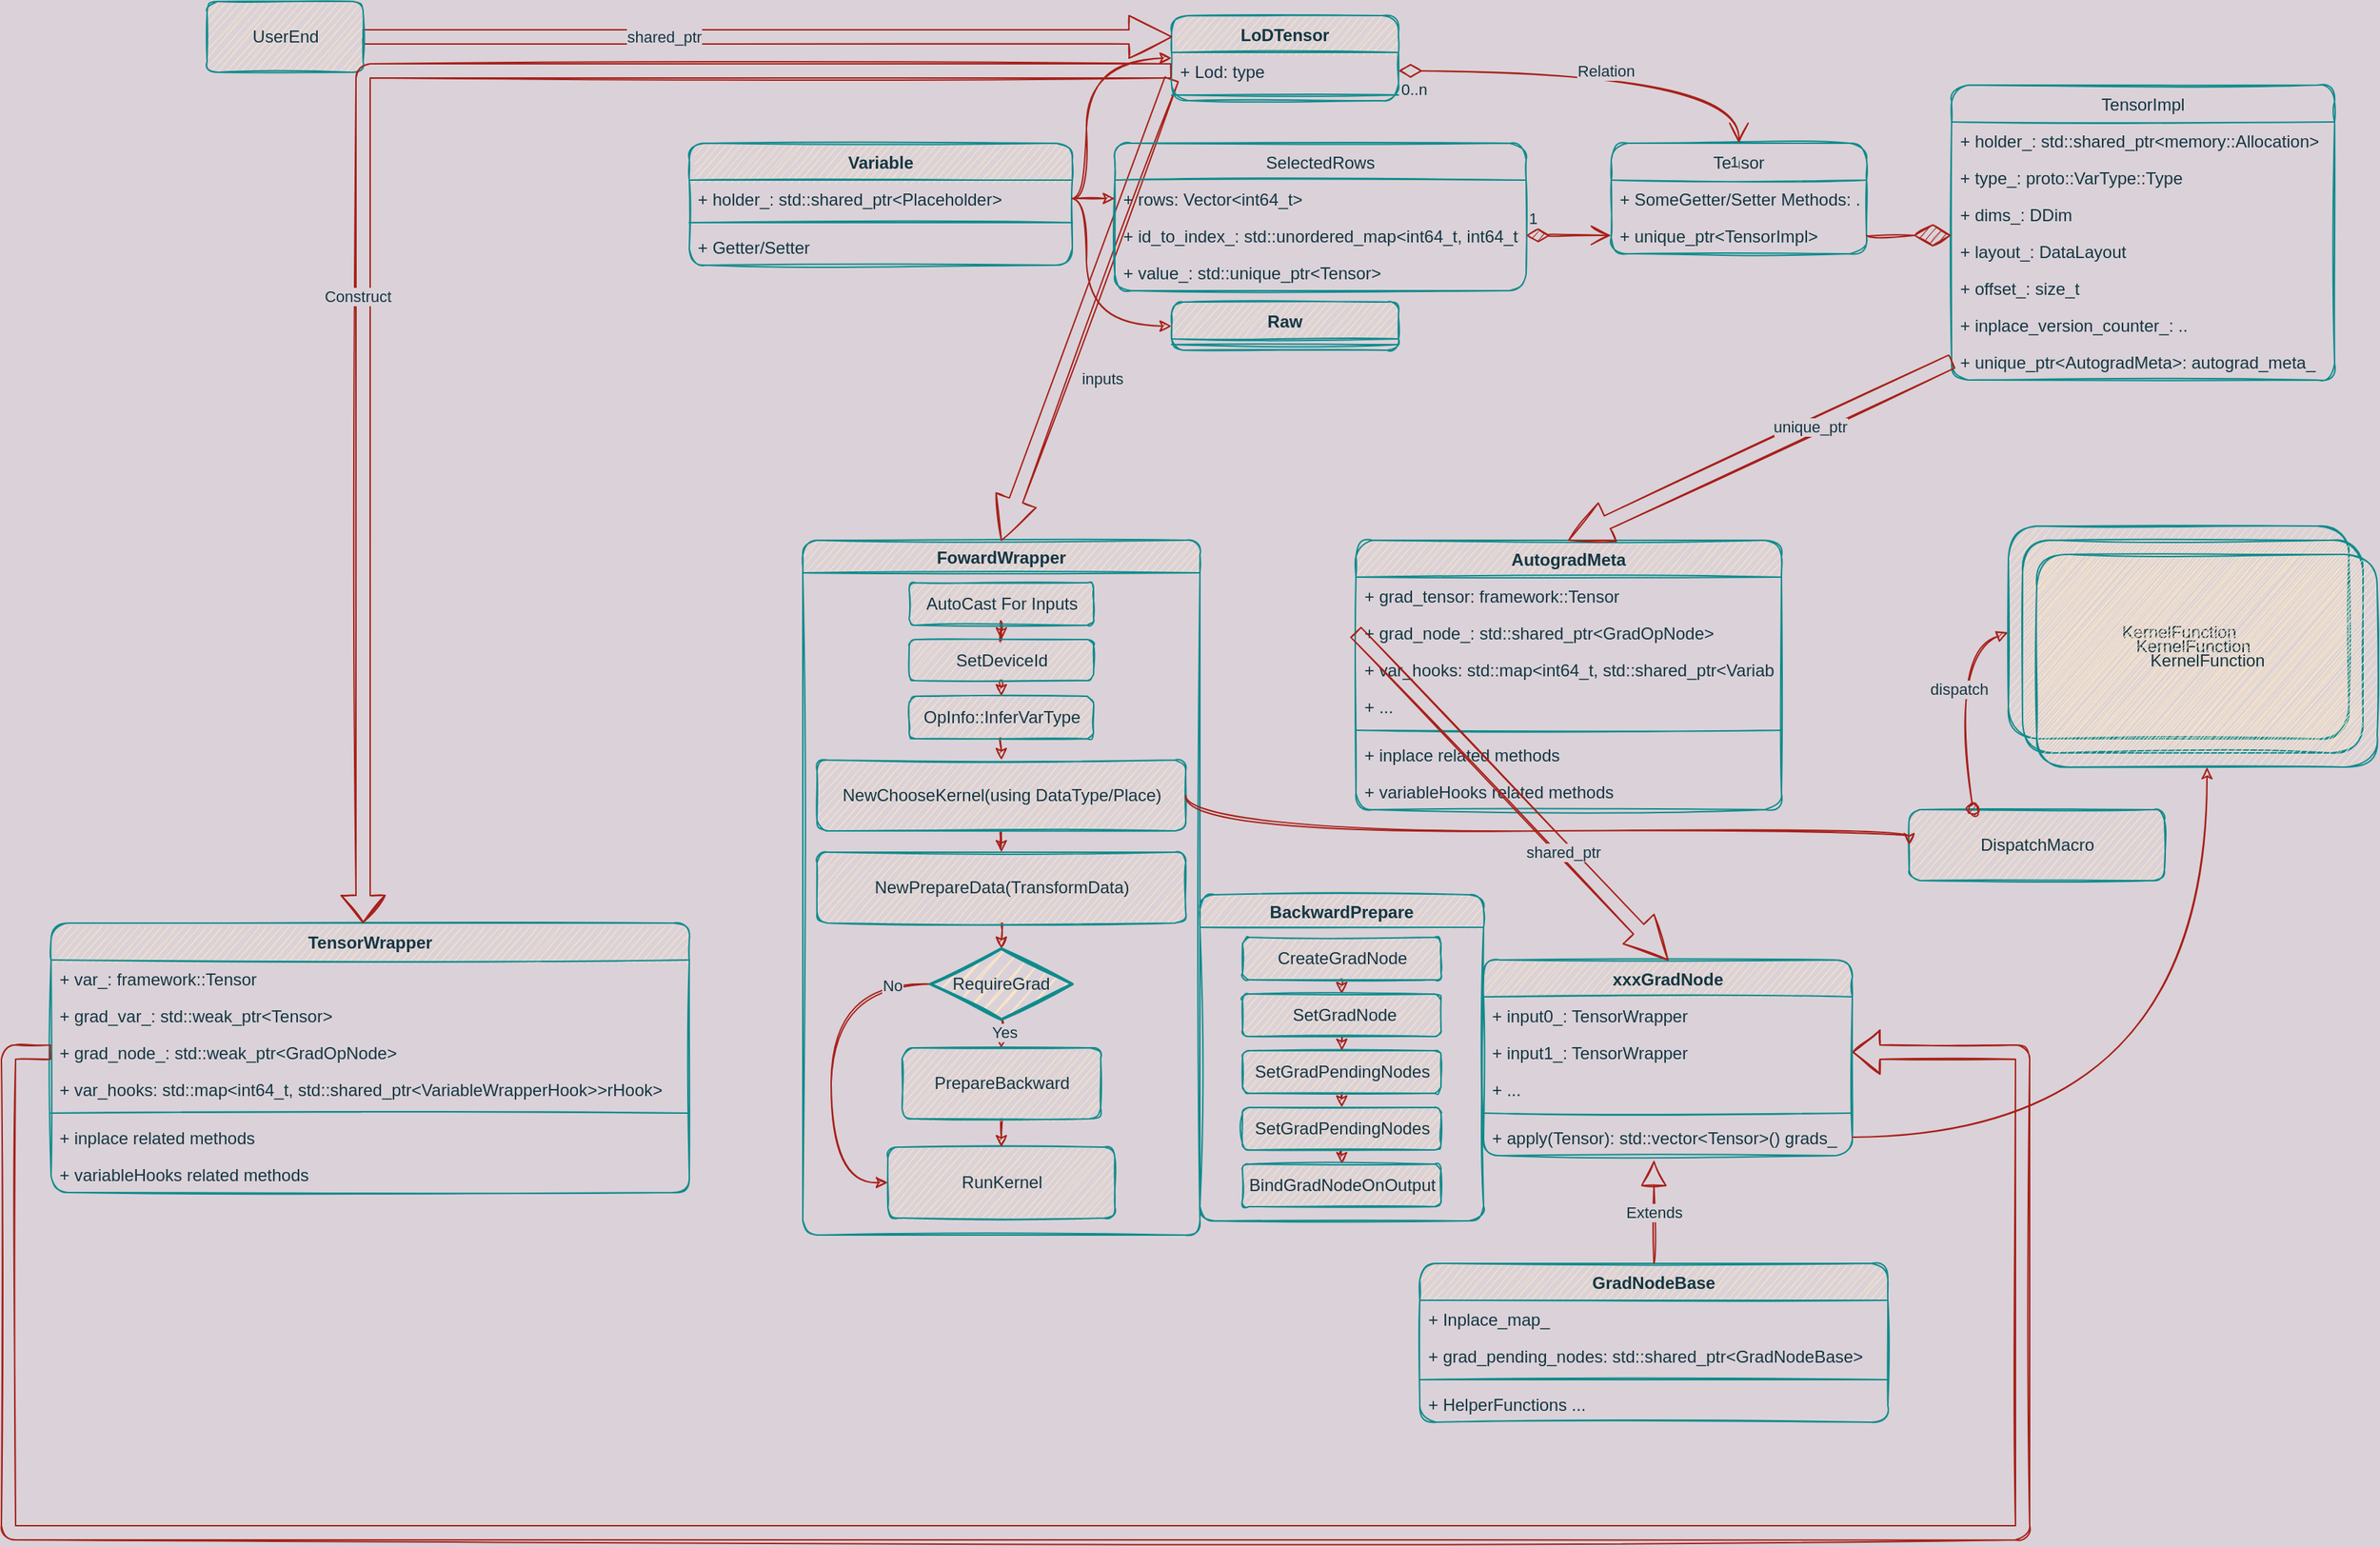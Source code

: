 <mxfile version="14.7.0" type="github"><diagram id="ArWPOSI7bu41XnjhQvvm" name="Page-1"><mxGraphModel dx="1042" dy="1114" grid="1" gridSize="10" guides="1" tooltips="1" connect="1" arrows="1" fold="1" page="1" pageScale="1" pageWidth="850" pageHeight="1100" background="#DAD2D8" math="0" shadow="0"><root><mxCell id="0"/><mxCell id="1" parent="0"/><mxCell id="lcERAHbh8Opt-ypFuVCq-1" value="FowardWrapper" style="swimlane;fillColor=#FAE5C7;strokeColor=#0F8B8D;fontColor=#143642;sketch=1;rounded=1;" vertex="1" parent="1"><mxGeometry x="2210" y="390" width="280" height="490" as="geometry"/></mxCell><mxCell id="lcERAHbh8Opt-ypFuVCq-2" style="edgeStyle=orthogonalEdgeStyle;orthogonalLoop=1;jettySize=auto;html=1;exitX=0.5;exitY=1;exitDx=0;exitDy=0;labelBackgroundColor=#DAD2D8;strokeColor=#A8201A;fontColor=#143642;sketch=1;curved=1;" edge="1" parent="lcERAHbh8Opt-ypFuVCq-1" source="lcERAHbh8Opt-ypFuVCq-3" target="lcERAHbh8Opt-ypFuVCq-5"><mxGeometry relative="1" as="geometry"/></mxCell><mxCell id="lcERAHbh8Opt-ypFuVCq-3" value="AutoCast For Inputs" style="html=1;fillColor=#FAE5C7;strokeColor=#0F8B8D;fontColor=#143642;sketch=1;rounded=1;" vertex="1" parent="lcERAHbh8Opt-ypFuVCq-1"><mxGeometry x="75" y="30" width="130" height="30" as="geometry"/></mxCell><mxCell id="lcERAHbh8Opt-ypFuVCq-4" style="edgeStyle=orthogonalEdgeStyle;orthogonalLoop=1;jettySize=auto;html=1;exitX=0.5;exitY=1;exitDx=0;exitDy=0;entryX=0.5;entryY=0;entryDx=0;entryDy=0;labelBackgroundColor=#DAD2D8;strokeColor=#A8201A;fontColor=#143642;sketch=1;curved=1;" edge="1" parent="lcERAHbh8Opt-ypFuVCq-1" source="lcERAHbh8Opt-ypFuVCq-5" target="lcERAHbh8Opt-ypFuVCq-7"><mxGeometry relative="1" as="geometry"/></mxCell><mxCell id="lcERAHbh8Opt-ypFuVCq-5" value="SetDeviceId" style="html=1;fillColor=#FAE5C7;strokeColor=#0F8B8D;fontColor=#143642;sketch=1;rounded=1;" vertex="1" parent="lcERAHbh8Opt-ypFuVCq-1"><mxGeometry x="75" y="70" width="130" height="29" as="geometry"/></mxCell><mxCell id="lcERAHbh8Opt-ypFuVCq-6" style="edgeStyle=orthogonalEdgeStyle;orthogonalLoop=1;jettySize=auto;html=1;exitX=0.5;exitY=1;exitDx=0;exitDy=0;entryX=0.5;entryY=0;entryDx=0;entryDy=0;labelBackgroundColor=#DAD2D8;strokeColor=#A8201A;fontColor=#143642;sketch=1;curved=1;" edge="1" parent="lcERAHbh8Opt-ypFuVCq-1" source="lcERAHbh8Opt-ypFuVCq-7" target="lcERAHbh8Opt-ypFuVCq-9"><mxGeometry relative="1" as="geometry"/></mxCell><mxCell id="lcERAHbh8Opt-ypFuVCq-7" value="OpInfo::InferVarType" style="html=1;fillColor=#FAE5C7;strokeColor=#0F8B8D;fontColor=#143642;sketch=1;rounded=1;" vertex="1" parent="lcERAHbh8Opt-ypFuVCq-1"><mxGeometry x="75" y="110" width="130" height="30" as="geometry"/></mxCell><mxCell id="lcERAHbh8Opt-ypFuVCq-8" style="edgeStyle=orthogonalEdgeStyle;orthogonalLoop=1;jettySize=auto;html=1;exitX=0.5;exitY=1;exitDx=0;exitDy=0;labelBackgroundColor=#DAD2D8;strokeColor=#A8201A;fontColor=#143642;sketch=1;curved=1;" edge="1" parent="lcERAHbh8Opt-ypFuVCq-1" source="lcERAHbh8Opt-ypFuVCq-9" target="lcERAHbh8Opt-ypFuVCq-11"><mxGeometry relative="1" as="geometry"/></mxCell><mxCell id="lcERAHbh8Opt-ypFuVCq-9" value="NewChooseKernel(using DataType/Place)" style="html=1;fillColor=#FAE5C7;strokeColor=#0F8B8D;fontColor=#143642;sketch=1;rounded=1;" vertex="1" parent="lcERAHbh8Opt-ypFuVCq-1"><mxGeometry x="10" y="155" width="260" height="50" as="geometry"/></mxCell><mxCell id="lcERAHbh8Opt-ypFuVCq-10" style="edgeStyle=orthogonalEdgeStyle;orthogonalLoop=1;jettySize=auto;html=1;exitX=0.5;exitY=1;exitDx=0;exitDy=0;entryX=0.5;entryY=0;entryDx=0;entryDy=0;entryPerimeter=0;labelBackgroundColor=#DAD2D8;strokeColor=#A8201A;fontColor=#143642;sketch=1;curved=1;" edge="1" parent="lcERAHbh8Opt-ypFuVCq-1" source="lcERAHbh8Opt-ypFuVCq-11" target="lcERAHbh8Opt-ypFuVCq-19"><mxGeometry relative="1" as="geometry"/></mxCell><mxCell id="lcERAHbh8Opt-ypFuVCq-11" value="NewPrepareData(TransformData)" style="html=1;fillColor=#FAE5C7;strokeColor=#0F8B8D;fontColor=#143642;sketch=1;rounded=1;" vertex="1" parent="lcERAHbh8Opt-ypFuVCq-1"><mxGeometry x="10" y="220" width="260" height="50" as="geometry"/></mxCell><mxCell id="lcERAHbh8Opt-ypFuVCq-12" value="RunKernel" style="html=1;fillColor=#FAE5C7;strokeColor=#0F8B8D;fontColor=#143642;sketch=1;rounded=1;" vertex="1" parent="lcERAHbh8Opt-ypFuVCq-1"><mxGeometry x="60" y="428" width="160" height="50" as="geometry"/></mxCell><mxCell id="lcERAHbh8Opt-ypFuVCq-13" style="edgeStyle=orthogonalEdgeStyle;orthogonalLoop=1;jettySize=auto;html=1;exitX=0.5;exitY=1;exitDx=0;exitDy=0;entryX=0.5;entryY=0;entryDx=0;entryDy=0;labelBackgroundColor=#DAD2D8;strokeColor=#A8201A;fontColor=#143642;sketch=1;curved=1;" edge="1" parent="lcERAHbh8Opt-ypFuVCq-1" source="lcERAHbh8Opt-ypFuVCq-14" target="lcERAHbh8Opt-ypFuVCq-12"><mxGeometry relative="1" as="geometry"/></mxCell><mxCell id="lcERAHbh8Opt-ypFuVCq-14" value="PrepareBackward" style="html=1;fillColor=#FAE5C7;strokeColor=#0F8B8D;fontColor=#143642;sketch=1;rounded=1;" vertex="1" parent="lcERAHbh8Opt-ypFuVCq-1"><mxGeometry x="70" y="358" width="140" height="50" as="geometry"/></mxCell><mxCell id="lcERAHbh8Opt-ypFuVCq-15" style="edgeStyle=orthogonalEdgeStyle;orthogonalLoop=1;jettySize=auto;html=1;exitX=0.5;exitY=1;exitDx=0;exitDy=0;exitPerimeter=0;entryX=0.5;entryY=0;entryDx=0;entryDy=0;labelBackgroundColor=#DAD2D8;strokeColor=#A8201A;fontColor=#143642;sketch=1;curved=1;" edge="1" parent="lcERAHbh8Opt-ypFuVCq-1" source="lcERAHbh8Opt-ypFuVCq-19" target="lcERAHbh8Opt-ypFuVCq-14"><mxGeometry relative="1" as="geometry"/></mxCell><mxCell id="lcERAHbh8Opt-ypFuVCq-16" value="Yes" style="edgeLabel;html=1;align=center;verticalAlign=middle;resizable=0;points=[];labelBackgroundColor=#DAD2D8;fontColor=#143642;sketch=1;rounded=1;" vertex="1" connectable="0" parent="lcERAHbh8Opt-ypFuVCq-15"><mxGeometry x="-0.1" y="2" relative="1" as="geometry"><mxPoint as="offset"/></mxGeometry></mxCell><mxCell id="lcERAHbh8Opt-ypFuVCq-17" style="edgeStyle=orthogonalEdgeStyle;orthogonalLoop=1;jettySize=auto;html=1;exitX=0;exitY=0.5;exitDx=0;exitDy=0;exitPerimeter=0;entryX=0;entryY=0.5;entryDx=0;entryDy=0;labelBackgroundColor=#DAD2D8;strokeColor=#A8201A;fontColor=#143642;sketch=1;curved=1;" edge="1" parent="lcERAHbh8Opt-ypFuVCq-1" source="lcERAHbh8Opt-ypFuVCq-19" target="lcERAHbh8Opt-ypFuVCq-12"><mxGeometry relative="1" as="geometry"><Array as="points"><mxPoint x="20" y="313"/><mxPoint x="20" y="453"/></Array></mxGeometry></mxCell><mxCell id="lcERAHbh8Opt-ypFuVCq-18" value="No" style="edgeLabel;html=1;align=center;verticalAlign=middle;resizable=0;points=[];labelBackgroundColor=#DAD2D8;fontColor=#143642;sketch=1;rounded=1;" vertex="1" connectable="0" parent="lcERAHbh8Opt-ypFuVCq-17"><mxGeometry x="-0.784" y="1" relative="1" as="geometry"><mxPoint as="offset"/></mxGeometry></mxCell><mxCell id="lcERAHbh8Opt-ypFuVCq-19" value="RequireGrad" style="strokeWidth=2;html=1;shape=mxgraph.flowchart.decision;whiteSpace=wrap;fillColor=#FAE5C7;strokeColor=#0F8B8D;fontColor=#143642;sketch=1;rounded=1;" vertex="1" parent="lcERAHbh8Opt-ypFuVCq-1"><mxGeometry x="90" y="288" width="100" height="50" as="geometry"/></mxCell><mxCell id="lcERAHbh8Opt-ypFuVCq-55" value="TensorWrapper" style="swimlane;fontStyle=1;align=center;verticalAlign=top;childLayout=stackLayout;horizontal=1;startSize=26;horizontalStack=0;resizeParent=1;resizeParentMax=0;resizeLast=0;collapsible=1;marginBottom=0;fillColor=#FAE5C7;strokeColor=#0F8B8D;fontColor=#143642;sketch=1;rounded=1;" vertex="1" parent="1"><mxGeometry x="1680" y="660" width="450" height="190" as="geometry"/></mxCell><mxCell id="lcERAHbh8Opt-ypFuVCq-56" value="+ var_: framework::Tensor" style="text;strokeColor=none;fillColor=none;align=left;verticalAlign=top;spacingLeft=4;spacingRight=4;overflow=hidden;rotatable=0;points=[[0,0.5],[1,0.5]];portConstraint=eastwest;fontColor=#143642;sketch=1;rounded=1;" vertex="1" parent="lcERAHbh8Opt-ypFuVCq-55"><mxGeometry y="26" width="450" height="26" as="geometry"/></mxCell><mxCell id="lcERAHbh8Opt-ypFuVCq-57" value="+ grad_var_: std::weak_ptr&lt;Tensor&gt;" style="text;strokeColor=none;fillColor=none;align=left;verticalAlign=top;spacingLeft=4;spacingRight=4;overflow=hidden;rotatable=0;points=[[0,0.5],[1,0.5]];portConstraint=eastwest;fontColor=#143642;sketch=1;rounded=1;" vertex="1" parent="lcERAHbh8Opt-ypFuVCq-55"><mxGeometry y="52" width="450" height="26" as="geometry"/></mxCell><mxCell id="lcERAHbh8Opt-ypFuVCq-58" value="+ grad_node_: std::weak_ptr&lt;GradOpNode&gt;" style="text;strokeColor=none;fillColor=none;align=left;verticalAlign=top;spacingLeft=4;spacingRight=4;overflow=hidden;rotatable=0;points=[[0,0.5],[1,0.5]];portConstraint=eastwest;fontColor=#143642;sketch=1;rounded=1;" vertex="1" parent="lcERAHbh8Opt-ypFuVCq-55"><mxGeometry y="78" width="450" height="26" as="geometry"/></mxCell><mxCell id="lcERAHbh8Opt-ypFuVCq-59" value="+ var_hooks: std::map&lt;int64_t, std::shared_ptr&lt;VariableWrapperHook&gt;&gt;rHook&gt;" style="text;strokeColor=none;fillColor=none;align=left;verticalAlign=top;spacingLeft=4;spacingRight=4;overflow=hidden;rotatable=0;points=[[0,0.5],[1,0.5]];portConstraint=eastwest;fontColor=#143642;sketch=1;rounded=1;" vertex="1" parent="lcERAHbh8Opt-ypFuVCq-55"><mxGeometry y="104" width="450" height="26" as="geometry"/></mxCell><mxCell id="lcERAHbh8Opt-ypFuVCq-60" value="" style="line;strokeWidth=1;fillColor=none;align=left;verticalAlign=middle;spacingTop=-1;spacingLeft=3;spacingRight=3;rotatable=0;labelPosition=right;points=[];portConstraint=eastwest;labelBackgroundColor=#DAD2D8;strokeColor=#0F8B8D;fontColor=#143642;sketch=1;rounded=1;" vertex="1" parent="lcERAHbh8Opt-ypFuVCq-55"><mxGeometry y="130" width="450" height="8" as="geometry"/></mxCell><mxCell id="lcERAHbh8Opt-ypFuVCq-61" value="+ inplace related methods" style="text;strokeColor=none;fillColor=none;align=left;verticalAlign=top;spacingLeft=4;spacingRight=4;overflow=hidden;rotatable=0;points=[[0,0.5],[1,0.5]];portConstraint=eastwest;fontColor=#143642;sketch=1;rounded=1;" vertex="1" parent="lcERAHbh8Opt-ypFuVCq-55"><mxGeometry y="138" width="450" height="26" as="geometry"/></mxCell><mxCell id="lcERAHbh8Opt-ypFuVCq-62" value="+ variableHooks related methods" style="text;strokeColor=none;fillColor=none;align=left;verticalAlign=top;spacingLeft=4;spacingRight=4;overflow=hidden;rotatable=0;points=[[0,0.5],[1,0.5]];portConstraint=eastwest;fontColor=#143642;sketch=1;rounded=1;" vertex="1" parent="lcERAHbh8Opt-ypFuVCq-55"><mxGeometry y="164" width="450" height="26" as="geometry"/></mxCell><mxCell id="lcERAHbh8Opt-ypFuVCq-63" value="Variable" style="swimlane;fontStyle=1;align=center;verticalAlign=top;childLayout=stackLayout;horizontal=1;startSize=26;horizontalStack=0;resizeParent=1;resizeParentMax=0;resizeLast=0;collapsible=1;marginBottom=0;fillColor=#FAE5C7;strokeColor=#0F8B8D;fontColor=#143642;sketch=1;rounded=1;" vertex="1" parent="1"><mxGeometry x="2130" y="110" width="270" height="86" as="geometry"/></mxCell><mxCell id="lcERAHbh8Opt-ypFuVCq-64" value="+ holder_: std::shared_ptr&lt;Placeholder&gt;" style="text;strokeColor=none;fillColor=none;align=left;verticalAlign=top;spacingLeft=4;spacingRight=4;overflow=hidden;rotatable=0;points=[[0,0.5],[1,0.5]];portConstraint=eastwest;fontColor=#143642;sketch=1;rounded=1;" vertex="1" parent="lcERAHbh8Opt-ypFuVCq-63"><mxGeometry y="26" width="270" height="26" as="geometry"/></mxCell><mxCell id="lcERAHbh8Opt-ypFuVCq-65" value="" style="line;strokeWidth=1;fillColor=none;align=left;verticalAlign=middle;spacingTop=-1;spacingLeft=3;spacingRight=3;rotatable=0;labelPosition=right;points=[];portConstraint=eastwest;labelBackgroundColor=#DAD2D8;strokeColor=#0F8B8D;fontColor=#143642;sketch=1;rounded=1;" vertex="1" parent="lcERAHbh8Opt-ypFuVCq-63"><mxGeometry y="52" width="270" height="8" as="geometry"/></mxCell><mxCell id="lcERAHbh8Opt-ypFuVCq-66" value="+ Getter/Setter" style="text;strokeColor=none;fillColor=none;align=left;verticalAlign=top;spacingLeft=4;spacingRight=4;overflow=hidden;rotatable=0;points=[[0,0.5],[1,0.5]];portConstraint=eastwest;fontColor=#143642;sketch=1;rounded=1;" vertex="1" parent="lcERAHbh8Opt-ypFuVCq-63"><mxGeometry y="60" width="270" height="26" as="geometry"/></mxCell><mxCell id="lcERAHbh8Opt-ypFuVCq-112" style="edgeStyle=orthogonalEdgeStyle;shape=arrow;orthogonalLoop=1;jettySize=auto;html=1;exitX=0;exitY=0.75;exitDx=0;exitDy=0;labelBackgroundColor=#DAD2D8;strokeColor=#A8201A;fontColor=#143642;sketch=1;curved=1;" edge="1" parent="1" source="lcERAHbh8Opt-ypFuVCq-67" target="lcERAHbh8Opt-ypFuVCq-1"><mxGeometry relative="1" as="geometry"/></mxCell><mxCell id="lcERAHbh8Opt-ypFuVCq-113" value="inputs" style="edgeLabel;html=1;align=center;verticalAlign=middle;resizable=0;points=[];labelBackgroundColor=#DAD2D8;fontColor=#143642;sketch=1;rounded=1;" vertex="1" connectable="0" parent="lcERAHbh8Opt-ypFuVCq-112"><mxGeometry x="0.486" y="71" relative="1" as="geometry"><mxPoint as="offset"/></mxGeometry></mxCell><mxCell id="lcERAHbh8Opt-ypFuVCq-67" value="LoDTensor" style="swimlane;fontStyle=1;align=center;verticalAlign=top;childLayout=stackLayout;horizontal=1;startSize=26;horizontalStack=0;resizeParent=1;resizeParentMax=0;resizeLast=0;collapsible=1;marginBottom=0;fillColor=#FAE5C7;strokeColor=#0F8B8D;fontColor=#143642;sketch=1;rounded=1;" vertex="1" parent="1"><mxGeometry x="2470" y="20" width="160" height="60" as="geometry"/></mxCell><mxCell id="lcERAHbh8Opt-ypFuVCq-68" value="+ Lod: type" style="text;strokeColor=none;fillColor=none;align=left;verticalAlign=top;spacingLeft=4;spacingRight=4;overflow=hidden;rotatable=0;points=[[0,0.5],[1,0.5]];portConstraint=eastwest;fontColor=#143642;sketch=1;rounded=1;" vertex="1" parent="lcERAHbh8Opt-ypFuVCq-67"><mxGeometry y="26" width="160" height="26" as="geometry"/></mxCell><mxCell id="lcERAHbh8Opt-ypFuVCq-69" value="" style="line;strokeWidth=1;fillColor=none;align=left;verticalAlign=middle;spacingTop=-1;spacingLeft=3;spacingRight=3;rotatable=0;labelPosition=right;points=[];portConstraint=eastwest;labelBackgroundColor=#DAD2D8;strokeColor=#0F8B8D;fontColor=#143642;sketch=1;rounded=1;" vertex="1" parent="lcERAHbh8Opt-ypFuVCq-67"><mxGeometry y="52" width="160" height="8" as="geometry"/></mxCell><mxCell id="lcERAHbh8Opt-ypFuVCq-70" value="Raw" style="swimlane;fontStyle=1;align=center;verticalAlign=top;childLayout=stackLayout;horizontal=1;startSize=26;horizontalStack=0;resizeParent=1;resizeParentMax=0;resizeLast=0;collapsible=1;marginBottom=0;fillColor=#FAE5C7;strokeColor=#0F8B8D;fontColor=#143642;sketch=1;rounded=1;" vertex="1" parent="1"><mxGeometry x="2470" y="222" width="160" height="34" as="geometry"/></mxCell><mxCell id="lcERAHbh8Opt-ypFuVCq-71" value="" style="line;strokeWidth=1;fillColor=none;align=left;verticalAlign=middle;spacingTop=-1;spacingLeft=3;spacingRight=3;rotatable=0;labelPosition=right;points=[];portConstraint=eastwest;labelBackgroundColor=#DAD2D8;strokeColor=#0F8B8D;fontColor=#143642;sketch=1;rounded=1;" vertex="1" parent="lcERAHbh8Opt-ypFuVCq-70"><mxGeometry y="26" width="160" height="8" as="geometry"/></mxCell><mxCell id="lcERAHbh8Opt-ypFuVCq-72" value="SelectedRows" style="swimlane;fontStyle=0;childLayout=stackLayout;horizontal=1;startSize=26;fillColor=none;horizontalStack=0;resizeParent=1;resizeParentMax=0;resizeLast=0;collapsible=1;marginBottom=0;strokeColor=#0F8B8D;fontColor=#143642;sketch=1;rounded=1;" vertex="1" parent="1"><mxGeometry x="2430" y="110" width="290" height="104" as="geometry"/></mxCell><mxCell id="lcERAHbh8Opt-ypFuVCq-73" value="+ rows: Vector&lt;int64_t&gt;" style="text;strokeColor=none;fillColor=none;align=left;verticalAlign=top;spacingLeft=4;spacingRight=4;overflow=hidden;rotatable=0;points=[[0,0.5],[1,0.5]];portConstraint=eastwest;fontColor=#143642;sketch=1;rounded=1;" vertex="1" parent="lcERAHbh8Opt-ypFuVCq-72"><mxGeometry y="26" width="290" height="26" as="geometry"/></mxCell><mxCell id="lcERAHbh8Opt-ypFuVCq-74" value="+ id_to_index_: std::unordered_map&lt;int64_t, int64_t&gt;" style="text;strokeColor=none;fillColor=none;align=left;verticalAlign=top;spacingLeft=4;spacingRight=4;overflow=hidden;rotatable=0;points=[[0,0.5],[1,0.5]];portConstraint=eastwest;fontColor=#143642;sketch=1;rounded=1;" vertex="1" parent="lcERAHbh8Opt-ypFuVCq-72"><mxGeometry y="52" width="290" height="26" as="geometry"/></mxCell><mxCell id="lcERAHbh8Opt-ypFuVCq-75" value="+ value_: std::unique_ptr&lt;Tensor&gt;" style="text;strokeColor=none;fillColor=none;align=left;verticalAlign=top;spacingLeft=4;spacingRight=4;overflow=hidden;rotatable=0;points=[[0,0.5],[1,0.5]];portConstraint=eastwest;fontColor=#143642;sketch=1;rounded=1;" vertex="1" parent="lcERAHbh8Opt-ypFuVCq-72"><mxGeometry y="78" width="290" height="26" as="geometry"/></mxCell><mxCell id="lcERAHbh8Opt-ypFuVCq-76" value="Tensor" style="swimlane;fontStyle=0;childLayout=stackLayout;horizontal=1;startSize=26;fillColor=none;horizontalStack=0;resizeParent=1;resizeParentMax=0;resizeLast=0;collapsible=1;marginBottom=0;strokeColor=#0F8B8D;fontColor=#143642;sketch=1;rounded=1;" vertex="1" parent="1"><mxGeometry x="2780" y="110" width="180" height="78" as="geometry"/></mxCell><mxCell id="lcERAHbh8Opt-ypFuVCq-77" value="+ SomeGetter/Setter Methods: .." style="text;strokeColor=none;fillColor=none;align=left;verticalAlign=top;spacingLeft=4;spacingRight=4;overflow=hidden;rotatable=0;points=[[0,0.5],[1,0.5]];portConstraint=eastwest;fontColor=#143642;sketch=1;rounded=1;" vertex="1" parent="lcERAHbh8Opt-ypFuVCq-76"><mxGeometry y="26" width="180" height="26" as="geometry"/></mxCell><mxCell id="lcERAHbh8Opt-ypFuVCq-78" value="+ unique_ptr&lt;TensorImpl&gt;" style="text;strokeColor=none;fillColor=none;align=left;verticalAlign=top;spacingLeft=4;spacingRight=4;overflow=hidden;rotatable=0;points=[[0,0.5],[1,0.5]];portConstraint=eastwest;fontColor=#143642;sketch=1;rounded=1;" vertex="1" parent="lcERAHbh8Opt-ypFuVCq-76"><mxGeometry y="52" width="180" height="26" as="geometry"/></mxCell><mxCell id="lcERAHbh8Opt-ypFuVCq-79" style="edgeStyle=orthogonalEdgeStyle;orthogonalLoop=1;jettySize=auto;html=1;exitX=1;exitY=0.5;exitDx=0;exitDy=0;entryX=0;entryY=0.5;entryDx=0;entryDy=0;labelBackgroundColor=#DAD2D8;strokeColor=#A8201A;fontColor=#143642;sketch=1;curved=1;" edge="1" parent="1" source="lcERAHbh8Opt-ypFuVCq-64" target="lcERAHbh8Opt-ypFuVCq-67"><mxGeometry relative="1" as="geometry"><Array as="points"><mxPoint x="2410" y="149"/><mxPoint x="2410" y="50"/></Array></mxGeometry></mxCell><mxCell id="lcERAHbh8Opt-ypFuVCq-80" style="edgeStyle=orthogonalEdgeStyle;orthogonalLoop=1;jettySize=auto;html=1;exitX=1;exitY=0.5;exitDx=0;exitDy=0;entryX=0;entryY=0.5;entryDx=0;entryDy=0;labelBackgroundColor=#DAD2D8;strokeColor=#A8201A;fontColor=#143642;sketch=1;curved=1;" edge="1" parent="1" source="lcERAHbh8Opt-ypFuVCq-64" target="lcERAHbh8Opt-ypFuVCq-73"><mxGeometry relative="1" as="geometry"/></mxCell><mxCell id="lcERAHbh8Opt-ypFuVCq-81" style="edgeStyle=orthogonalEdgeStyle;orthogonalLoop=1;jettySize=auto;html=1;exitX=1;exitY=0.5;exitDx=0;exitDy=0;entryX=0;entryY=0.5;entryDx=0;entryDy=0;labelBackgroundColor=#DAD2D8;strokeColor=#A8201A;fontColor=#143642;sketch=1;curved=1;" edge="1" parent="1" source="lcERAHbh8Opt-ypFuVCq-64" target="lcERAHbh8Opt-ypFuVCq-70"><mxGeometry relative="1" as="geometry"><Array as="points"><mxPoint x="2410" y="149"/><mxPoint x="2410" y="239"/></Array></mxGeometry></mxCell><mxCell id="lcERAHbh8Opt-ypFuVCq-82" value="1" style="endArrow=open;html=1;endSize=12;startArrow=diamondThin;startSize=14;startFill=1;edgeStyle=orthogonalEdgeStyle;align=left;verticalAlign=bottom;exitX=1;exitY=0.5;exitDx=0;exitDy=0;entryX=0;entryY=0.5;entryDx=0;entryDy=0;labelBackgroundColor=#DAD2D8;strokeColor=#A8201A;fontColor=#143642;sketch=1;curved=1;" edge="1" parent="1" source="lcERAHbh8Opt-ypFuVCq-74" target="lcERAHbh8Opt-ypFuVCq-78"><mxGeometry x="-1" y="3" relative="1" as="geometry"><mxPoint x="1800" y="80" as="sourcePoint"/><mxPoint x="1910" y="26" as="targetPoint"/><Array as="points"><mxPoint x="2730" y="175"/><mxPoint x="2730" y="175"/></Array></mxGeometry></mxCell><mxCell id="lcERAHbh8Opt-ypFuVCq-83" value="Relation" style="endArrow=open;html=1;endSize=12;startArrow=diamondThin;startSize=14;startFill=0;edgeStyle=orthogonalEdgeStyle;exitX=1;exitY=0.5;exitDx=0;exitDy=0;entryX=0.5;entryY=0;entryDx=0;entryDy=0;labelBackgroundColor=#DAD2D8;strokeColor=#A8201A;fontColor=#143642;sketch=1;curved=1;" edge="1" parent="1" source="lcERAHbh8Opt-ypFuVCq-68" target="lcERAHbh8Opt-ypFuVCq-76"><mxGeometry relative="1" as="geometry"><mxPoint x="1860" y="-50" as="sourcePoint"/><mxPoint x="2020" y="-50" as="targetPoint"/><Array as="points"><mxPoint x="2870" y="59"/></Array></mxGeometry></mxCell><mxCell id="lcERAHbh8Opt-ypFuVCq-84" value="0..n" style="edgeLabel;resizable=0;html=1;align=left;verticalAlign=top;labelBackgroundColor=#DAD2D8;fontColor=#143642;sketch=1;rounded=1;" connectable="0" vertex="1" parent="lcERAHbh8Opt-ypFuVCq-83"><mxGeometry x="-1" relative="1" as="geometry"/></mxCell><mxCell id="lcERAHbh8Opt-ypFuVCq-85" value="1" style="edgeLabel;resizable=0;html=1;align=right;verticalAlign=top;labelBackgroundColor=#DAD2D8;fontColor=#143642;sketch=1;rounded=1;" connectable="0" vertex="1" parent="lcERAHbh8Opt-ypFuVCq-83"><mxGeometry x="1" relative="1" as="geometry"/></mxCell><mxCell id="lcERAHbh8Opt-ypFuVCq-86" value="AutogradMeta" style="swimlane;fontStyle=1;align=center;verticalAlign=top;childLayout=stackLayout;horizontal=1;startSize=26;horizontalStack=0;resizeParent=1;resizeParentMax=0;resizeLast=0;collapsible=1;marginBottom=0;fillColor=#FAE5C7;strokeColor=#0F8B8D;fontColor=#143642;sketch=1;rounded=1;" vertex="1" parent="1"><mxGeometry x="2600" y="390" width="300" height="190" as="geometry"/></mxCell><mxCell id="lcERAHbh8Opt-ypFuVCq-87" value="+ grad_tensor: framework::Tensor" style="text;strokeColor=none;fillColor=none;align=left;verticalAlign=top;spacingLeft=4;spacingRight=4;overflow=hidden;rotatable=0;points=[[0,0.5],[1,0.5]];portConstraint=eastwest;fontColor=#143642;sketch=1;rounded=1;" vertex="1" parent="lcERAHbh8Opt-ypFuVCq-86"><mxGeometry y="26" width="300" height="26" as="geometry"/></mxCell><mxCell id="lcERAHbh8Opt-ypFuVCq-88" value="+ grad_node_: std::shared_ptr&lt;GradOpNode&gt;" style="text;strokeColor=none;fillColor=none;align=left;verticalAlign=top;spacingLeft=4;spacingRight=4;overflow=hidden;rotatable=0;points=[[0,0.5],[1,0.5]];portConstraint=eastwest;fontColor=#143642;sketch=1;rounded=1;" vertex="1" parent="lcERAHbh8Opt-ypFuVCq-86"><mxGeometry y="52" width="300" height="26" as="geometry"/></mxCell><mxCell id="lcERAHbh8Opt-ypFuVCq-89" value="+ var_hooks: std::map&lt;int64_t, std::shared_ptr&lt;VariableWrapperHook&gt;&gt;rHook&gt;" style="text;strokeColor=none;fillColor=none;align=left;verticalAlign=top;spacingLeft=4;spacingRight=4;overflow=hidden;rotatable=0;points=[[0,0.5],[1,0.5]];portConstraint=eastwest;fontColor=#143642;sketch=1;rounded=1;" vertex="1" parent="lcERAHbh8Opt-ypFuVCq-86"><mxGeometry y="78" width="300" height="26" as="geometry"/></mxCell><mxCell id="lcERAHbh8Opt-ypFuVCq-90" value="+ ..." style="text;strokeColor=none;fillColor=none;align=left;verticalAlign=top;spacingLeft=4;spacingRight=4;overflow=hidden;rotatable=0;points=[[0,0.5],[1,0.5]];portConstraint=eastwest;fontColor=#143642;sketch=1;rounded=1;" vertex="1" parent="lcERAHbh8Opt-ypFuVCq-86"><mxGeometry y="104" width="300" height="26" as="geometry"/></mxCell><mxCell id="lcERAHbh8Opt-ypFuVCq-91" value="" style="line;strokeWidth=1;fillColor=none;align=left;verticalAlign=middle;spacingTop=-1;spacingLeft=3;spacingRight=3;rotatable=0;labelPosition=right;points=[];portConstraint=eastwest;labelBackgroundColor=#DAD2D8;strokeColor=#0F8B8D;fontColor=#143642;sketch=1;rounded=1;" vertex="1" parent="lcERAHbh8Opt-ypFuVCq-86"><mxGeometry y="130" width="300" height="8" as="geometry"/></mxCell><mxCell id="lcERAHbh8Opt-ypFuVCq-92" value="+ inplace related methods" style="text;strokeColor=none;fillColor=none;align=left;verticalAlign=top;spacingLeft=4;spacingRight=4;overflow=hidden;rotatable=0;points=[[0,0.5],[1,0.5]];portConstraint=eastwest;fontColor=#143642;sketch=1;rounded=1;" vertex="1" parent="lcERAHbh8Opt-ypFuVCq-86"><mxGeometry y="138" width="300" height="26" as="geometry"/></mxCell><mxCell id="lcERAHbh8Opt-ypFuVCq-93" value="+ variableHooks related methods" style="text;strokeColor=none;fillColor=none;align=left;verticalAlign=top;spacingLeft=4;spacingRight=4;overflow=hidden;rotatable=0;points=[[0,0.5],[1,0.5]];portConstraint=eastwest;fontColor=#143642;sketch=1;rounded=1;" vertex="1" parent="lcERAHbh8Opt-ypFuVCq-86"><mxGeometry y="164" width="300" height="26" as="geometry"/></mxCell><mxCell id="lcERAHbh8Opt-ypFuVCq-94" value="TensorImpl" style="swimlane;fontStyle=0;childLayout=stackLayout;horizontal=1;startSize=26;fillColor=none;horizontalStack=0;resizeParent=1;resizeParentMax=0;resizeLast=0;collapsible=1;marginBottom=0;strokeColor=#0F8B8D;fontColor=#143642;sketch=1;rounded=1;" vertex="1" parent="1"><mxGeometry x="3020" y="69" width="270" height="208" as="geometry"/></mxCell><mxCell id="lcERAHbh8Opt-ypFuVCq-95" value="+ holder_: std::shared_ptr&lt;memory::Allocation&gt;" style="text;strokeColor=none;fillColor=none;align=left;verticalAlign=top;spacingLeft=4;spacingRight=4;overflow=hidden;rotatable=0;points=[[0,0.5],[1,0.5]];portConstraint=eastwest;fontColor=#143642;sketch=1;rounded=1;" vertex="1" parent="lcERAHbh8Opt-ypFuVCq-94"><mxGeometry y="26" width="270" height="26" as="geometry"/></mxCell><mxCell id="lcERAHbh8Opt-ypFuVCq-96" value="+ type_: proto::VarType::Type" style="text;strokeColor=none;fillColor=none;align=left;verticalAlign=top;spacingLeft=4;spacingRight=4;overflow=hidden;rotatable=0;points=[[0,0.5],[1,0.5]];portConstraint=eastwest;fontColor=#143642;sketch=1;rounded=1;" vertex="1" parent="lcERAHbh8Opt-ypFuVCq-94"><mxGeometry y="52" width="270" height="26" as="geometry"/></mxCell><mxCell id="lcERAHbh8Opt-ypFuVCq-97" value="+ dims_: DDim" style="text;strokeColor=none;fillColor=none;align=left;verticalAlign=top;spacingLeft=4;spacingRight=4;overflow=hidden;rotatable=0;points=[[0,0.5],[1,0.5]];portConstraint=eastwest;fontColor=#143642;sketch=1;rounded=1;" vertex="1" parent="lcERAHbh8Opt-ypFuVCq-94"><mxGeometry y="78" width="270" height="26" as="geometry"/></mxCell><mxCell id="lcERAHbh8Opt-ypFuVCq-98" value="+ layout_: DataLayout" style="text;strokeColor=none;fillColor=none;align=left;verticalAlign=top;spacingLeft=4;spacingRight=4;overflow=hidden;rotatable=0;points=[[0,0.5],[1,0.5]];portConstraint=eastwest;fontColor=#143642;sketch=1;rounded=1;" vertex="1" parent="lcERAHbh8Opt-ypFuVCq-94"><mxGeometry y="104" width="270" height="26" as="geometry"/></mxCell><mxCell id="lcERAHbh8Opt-ypFuVCq-99" value="+ offset_: size_t" style="text;strokeColor=none;fillColor=none;align=left;verticalAlign=top;spacingLeft=4;spacingRight=4;overflow=hidden;rotatable=0;points=[[0,0.5],[1,0.5]];portConstraint=eastwest;fontColor=#143642;sketch=1;rounded=1;" vertex="1" parent="lcERAHbh8Opt-ypFuVCq-94"><mxGeometry y="130" width="270" height="26" as="geometry"/></mxCell><mxCell id="lcERAHbh8Opt-ypFuVCq-100" value="+ inplace_version_counter_: .." style="text;strokeColor=none;fillColor=none;align=left;verticalAlign=top;spacingLeft=4;spacingRight=4;overflow=hidden;rotatable=0;points=[[0,0.5],[1,0.5]];portConstraint=eastwest;fontColor=#143642;sketch=1;rounded=1;" vertex="1" parent="lcERAHbh8Opt-ypFuVCq-94"><mxGeometry y="156" width="270" height="26" as="geometry"/></mxCell><mxCell id="lcERAHbh8Opt-ypFuVCq-101" value="+ unique_ptr&lt;AutogradMeta&gt;: autograd_meta_" style="text;strokeColor=none;fillColor=none;align=left;verticalAlign=top;spacingLeft=4;spacingRight=4;overflow=hidden;rotatable=0;points=[[0,0.5],[1,0.5]];portConstraint=eastwest;fontColor=#143642;sketch=1;rounded=1;" vertex="1" parent="lcERAHbh8Opt-ypFuVCq-94"><mxGeometry y="182" width="270" height="26" as="geometry"/></mxCell><mxCell id="lcERAHbh8Opt-ypFuVCq-102" value="" style="endArrow=diamondThin;endFill=1;endSize=24;html=1;exitX=1;exitY=0.5;exitDx=0;exitDy=0;labelBackgroundColor=#DAD2D8;strokeColor=#A8201A;fontColor=#143642;sketch=1;curved=1;" edge="1" parent="1" source="lcERAHbh8Opt-ypFuVCq-78"><mxGeometry width="160" relative="1" as="geometry"><mxPoint x="1870" y="380" as="sourcePoint"/><mxPoint x="3020" y="175" as="targetPoint"/></mxGeometry></mxCell><mxCell id="lcERAHbh8Opt-ypFuVCq-108" style="edgeStyle=orthogonalEdgeStyle;shape=arrow;orthogonalLoop=1;jettySize=auto;html=1;exitX=1;exitY=0.5;exitDx=0;exitDy=0;entryX=0;entryY=0.25;entryDx=0;entryDy=0;labelBackgroundColor=#DAD2D8;strokeColor=#A8201A;fontColor=#143642;sketch=1;curved=1;" edge="1" parent="1" source="lcERAHbh8Opt-ypFuVCq-105" target="lcERAHbh8Opt-ypFuVCq-67"><mxGeometry relative="1" as="geometry"/></mxCell><mxCell id="lcERAHbh8Opt-ypFuVCq-109" value="shared_ptr" style="edgeLabel;html=1;align=center;verticalAlign=middle;resizable=0;points=[];labelBackgroundColor=#DAD2D8;fontColor=#143642;sketch=1;rounded=1;" vertex="1" connectable="0" parent="lcERAHbh8Opt-ypFuVCq-108"><mxGeometry x="-0.256" y="-52" relative="1" as="geometry"><mxPoint y="-52" as="offset"/></mxGeometry></mxCell><mxCell id="lcERAHbh8Opt-ypFuVCq-105" value="UserEnd" style="html=1;fillColor=#FAE5C7;strokeColor=#0F8B8D;fontColor=#143642;sketch=1;rounded=1;" vertex="1" parent="1"><mxGeometry x="1790" y="10" width="110" height="50" as="geometry"/></mxCell><mxCell id="lcERAHbh8Opt-ypFuVCq-110" style="edgeStyle=orthogonalEdgeStyle;shape=arrow;orthogonalLoop=1;jettySize=auto;html=1;exitX=0;exitY=0.5;exitDx=0;exitDy=0;labelBackgroundColor=#DAD2D8;strokeColor=#A8201A;fontColor=#143642;sketch=1;curved=1;" edge="1" parent="1" source="lcERAHbh8Opt-ypFuVCq-101" target="lcERAHbh8Opt-ypFuVCq-86"><mxGeometry relative="1" as="geometry"><mxPoint x="2950" y="510" as="targetPoint"/></mxGeometry></mxCell><mxCell id="lcERAHbh8Opt-ypFuVCq-111" value="unique_ptr" style="edgeLabel;html=1;align=center;verticalAlign=middle;resizable=0;points=[];labelBackgroundColor=#DAD2D8;fontColor=#143642;sketch=1;rounded=1;" vertex="1" connectable="0" parent="lcERAHbh8Opt-ypFuVCq-110"><mxGeometry x="0.076" y="39" relative="1" as="geometry"><mxPoint x="113" y="7" as="offset"/></mxGeometry></mxCell><mxCell id="lcERAHbh8Opt-ypFuVCq-147" value="DispatchMacro" style="html=1;fillColor=#FAE5C7;strokeColor=#0F8B8D;fontColor=#143642;sketch=1;rounded=1;" vertex="1" parent="1"><mxGeometry x="2990" y="580" width="180" height="50" as="geometry"/></mxCell><mxCell id="lcERAHbh8Opt-ypFuVCq-148" value="dispatch" style="html=1;verticalAlign=bottom;startArrow=oval;startFill=1;endArrow=block;startSize=8;exitX=0.25;exitY=0;exitDx=0;exitDy=0;entryX=0;entryY=0.5;entryDx=0;entryDy=0;labelBackgroundColor=#DAD2D8;strokeColor=#A8201A;fontColor=#143642;sketch=1;curved=1;" edge="1" parent="1" source="lcERAHbh8Opt-ypFuVCq-147" target="lcERAHbh8Opt-ypFuVCq-159"><mxGeometry width="60" relative="1" as="geometry"><mxPoint x="1958.57" y="755" as="sourcePoint"/><mxPoint x="2018.57" y="755" as="targetPoint"/><Array as="points"><mxPoint x="3020" y="470"/></Array></mxGeometry></mxCell><mxCell id="lcERAHbh8Opt-ypFuVCq-149" value="BackwardPrepare" style="swimlane;fillColor=#FAE5C7;strokeColor=#0F8B8D;fontColor=#143642;sketch=1;rounded=1;" vertex="1" parent="1"><mxGeometry x="2490" y="640" width="200" height="230" as="geometry"/></mxCell><mxCell id="lcERAHbh8Opt-ypFuVCq-150" style="edgeStyle=orthogonalEdgeStyle;orthogonalLoop=1;jettySize=auto;html=1;exitX=0.5;exitY=1;exitDx=0;exitDy=0;entryX=0.5;entryY=0;entryDx=0;entryDy=0;labelBackgroundColor=#DAD2D8;strokeColor=#A8201A;fontColor=#143642;sketch=1;curved=1;" edge="1" parent="lcERAHbh8Opt-ypFuVCq-149" source="lcERAHbh8Opt-ypFuVCq-151" target="lcERAHbh8Opt-ypFuVCq-157"><mxGeometry relative="1" as="geometry"/></mxCell><mxCell id="lcERAHbh8Opt-ypFuVCq-151" value="CreateGradNode" style="html=1;fillColor=#FAE5C7;strokeColor=#0F8B8D;fontColor=#143642;sketch=1;rounded=1;" vertex="1" parent="lcERAHbh8Opt-ypFuVCq-149"><mxGeometry x="30" y="30" width="140" height="30" as="geometry"/></mxCell><mxCell id="lcERAHbh8Opt-ypFuVCq-152" style="edgeStyle=orthogonalEdgeStyle;orthogonalLoop=1;jettySize=auto;html=1;exitX=0.5;exitY=1;exitDx=0;exitDy=0;entryX=0.5;entryY=0;entryDx=0;entryDy=0;labelBackgroundColor=#DAD2D8;strokeColor=#A8201A;fontColor=#143642;sketch=1;curved=1;" edge="1" parent="lcERAHbh8Opt-ypFuVCq-149" source="lcERAHbh8Opt-ypFuVCq-153" target="lcERAHbh8Opt-ypFuVCq-155"><mxGeometry relative="1" as="geometry"/></mxCell><mxCell id="lcERAHbh8Opt-ypFuVCq-153" value="SetGradPendingNodes" style="html=1;fillColor=#FAE5C7;strokeColor=#0F8B8D;fontColor=#143642;sketch=1;rounded=1;" vertex="1" parent="lcERAHbh8Opt-ypFuVCq-149"><mxGeometry x="30" y="110" width="140" height="30" as="geometry"/></mxCell><mxCell id="lcERAHbh8Opt-ypFuVCq-154" style="edgeStyle=orthogonalEdgeStyle;orthogonalLoop=1;jettySize=auto;html=1;exitX=0.5;exitY=1;exitDx=0;exitDy=0;entryX=0.5;entryY=0;entryDx=0;entryDy=0;labelBackgroundColor=#DAD2D8;strokeColor=#A8201A;fontColor=#143642;sketch=1;curved=1;" edge="1" parent="lcERAHbh8Opt-ypFuVCq-149" source="lcERAHbh8Opt-ypFuVCq-155" target="lcERAHbh8Opt-ypFuVCq-158"><mxGeometry relative="1" as="geometry"/></mxCell><mxCell id="lcERAHbh8Opt-ypFuVCq-155" value="SetGradPendingNodes" style="html=1;fillColor=#FAE5C7;strokeColor=#0F8B8D;fontColor=#143642;sketch=1;rounded=1;" vertex="1" parent="lcERAHbh8Opt-ypFuVCq-149"><mxGeometry x="30" y="150" width="140" height="30" as="geometry"/></mxCell><mxCell id="lcERAHbh8Opt-ypFuVCq-156" style="edgeStyle=orthogonalEdgeStyle;orthogonalLoop=1;jettySize=auto;html=1;exitX=0.5;exitY=1;exitDx=0;exitDy=0;entryX=0.5;entryY=0;entryDx=0;entryDy=0;labelBackgroundColor=#DAD2D8;strokeColor=#A8201A;fontColor=#143642;sketch=1;curved=1;" edge="1" parent="lcERAHbh8Opt-ypFuVCq-149" source="lcERAHbh8Opt-ypFuVCq-157" target="lcERAHbh8Opt-ypFuVCq-153"><mxGeometry relative="1" as="geometry"/></mxCell><mxCell id="lcERAHbh8Opt-ypFuVCq-157" value="&amp;nbsp;SetGradNode" style="html=1;fillColor=#FAE5C7;strokeColor=#0F8B8D;fontColor=#143642;sketch=1;rounded=1;" vertex="1" parent="lcERAHbh8Opt-ypFuVCq-149"><mxGeometry x="30" y="70" width="140" height="30" as="geometry"/></mxCell><mxCell id="lcERAHbh8Opt-ypFuVCq-158" value="BindGradNodeOnOutput" style="html=1;fillColor=#FAE5C7;strokeColor=#0F8B8D;fontColor=#143642;sketch=1;rounded=1;" vertex="1" parent="lcERAHbh8Opt-ypFuVCq-149"><mxGeometry x="30" y="190" width="140" height="30" as="geometry"/></mxCell><mxCell id="lcERAHbh8Opt-ypFuVCq-162" value="xxxGradNode" style="swimlane;fontStyle=1;align=center;verticalAlign=top;childLayout=stackLayout;horizontal=1;startSize=26;horizontalStack=0;resizeParent=1;resizeParentMax=0;resizeLast=0;collapsible=1;marginBottom=0;fillColor=#FAE5C7;strokeColor=#0F8B8D;fontColor=#143642;sketch=1;rounded=1;" vertex="1" parent="1"><mxGeometry x="2690" y="686" width="260" height="138" as="geometry"/></mxCell><mxCell id="lcERAHbh8Opt-ypFuVCq-163" value="+ input0_: TensorWrapper" style="text;strokeColor=none;fillColor=none;align=left;verticalAlign=top;spacingLeft=4;spacingRight=4;overflow=hidden;rotatable=0;points=[[0,0.5],[1,0.5]];portConstraint=eastwest;fontColor=#143642;sketch=1;rounded=1;" vertex="1" parent="lcERAHbh8Opt-ypFuVCq-162"><mxGeometry y="26" width="260" height="26" as="geometry"/></mxCell><mxCell id="lcERAHbh8Opt-ypFuVCq-164" value="+ input1_: TensorWrapper" style="text;strokeColor=none;fillColor=none;align=left;verticalAlign=top;spacingLeft=4;spacingRight=4;overflow=hidden;rotatable=0;points=[[0,0.5],[1,0.5]];portConstraint=eastwest;fontColor=#143642;sketch=1;rounded=1;" vertex="1" parent="lcERAHbh8Opt-ypFuVCq-162"><mxGeometry y="52" width="260" height="26" as="geometry"/></mxCell><mxCell id="lcERAHbh8Opt-ypFuVCq-165" value="+ ..." style="text;strokeColor=none;fillColor=none;align=left;verticalAlign=top;spacingLeft=4;spacingRight=4;overflow=hidden;rotatable=0;points=[[0,0.5],[1,0.5]];portConstraint=eastwest;fontColor=#143642;sketch=1;rounded=1;" vertex="1" parent="lcERAHbh8Opt-ypFuVCq-162"><mxGeometry y="78" width="260" height="26" as="geometry"/></mxCell><mxCell id="lcERAHbh8Opt-ypFuVCq-166" value="" style="line;strokeWidth=1;fillColor=none;align=left;verticalAlign=middle;spacingTop=-1;spacingLeft=3;spacingRight=3;rotatable=0;labelPosition=right;points=[];portConstraint=eastwest;labelBackgroundColor=#DAD2D8;strokeColor=#0F8B8D;fontColor=#143642;sketch=1;rounded=1;" vertex="1" parent="lcERAHbh8Opt-ypFuVCq-162"><mxGeometry y="104" width="260" height="8" as="geometry"/></mxCell><mxCell id="lcERAHbh8Opt-ypFuVCq-167" value="+ apply(Tensor): std::vector&lt;Tensor&gt;() grads_" style="text;strokeColor=none;fillColor=none;align=left;verticalAlign=top;spacingLeft=4;spacingRight=4;overflow=hidden;rotatable=0;points=[[0,0.5],[1,0.5]];portConstraint=eastwest;fontColor=#143642;sketch=1;rounded=1;" vertex="1" parent="lcERAHbh8Opt-ypFuVCq-162"><mxGeometry y="112" width="260" height="26" as="geometry"/></mxCell><mxCell id="lcERAHbh8Opt-ypFuVCq-168" value="GradNodeBase" style="swimlane;fontStyle=1;align=center;verticalAlign=top;childLayout=stackLayout;horizontal=1;startSize=26;horizontalStack=0;resizeParent=1;resizeParentMax=0;resizeLast=0;collapsible=1;marginBottom=0;fillColor=#FAE5C7;strokeColor=#0F8B8D;fontColor=#143642;sketch=1;rounded=1;" vertex="1" parent="1"><mxGeometry x="2645" y="900" width="330" height="112" as="geometry"/></mxCell><mxCell id="lcERAHbh8Opt-ypFuVCq-169" value="+ Inplace_map_" style="text;strokeColor=none;fillColor=none;align=left;verticalAlign=top;spacingLeft=4;spacingRight=4;overflow=hidden;rotatable=0;points=[[0,0.5],[1,0.5]];portConstraint=eastwest;fontColor=#143642;sketch=1;rounded=1;" vertex="1" parent="lcERAHbh8Opt-ypFuVCq-168"><mxGeometry y="26" width="330" height="26" as="geometry"/></mxCell><mxCell id="lcERAHbh8Opt-ypFuVCq-170" value="+ grad_pending_nodes: std::shared_ptr&lt;GradNodeBase&gt;" style="text;strokeColor=none;fillColor=none;align=left;verticalAlign=top;spacingLeft=4;spacingRight=4;overflow=hidden;rotatable=0;points=[[0,0.5],[1,0.5]];portConstraint=eastwest;fontColor=#143642;sketch=1;rounded=1;" vertex="1" parent="lcERAHbh8Opt-ypFuVCq-168"><mxGeometry y="52" width="330" height="26" as="geometry"/></mxCell><mxCell id="lcERAHbh8Opt-ypFuVCq-171" value="" style="line;strokeWidth=1;fillColor=none;align=left;verticalAlign=middle;spacingTop=-1;spacingLeft=3;spacingRight=3;rotatable=0;labelPosition=right;points=[];portConstraint=eastwest;labelBackgroundColor=#DAD2D8;strokeColor=#0F8B8D;fontColor=#143642;sketch=1;rounded=1;" vertex="1" parent="lcERAHbh8Opt-ypFuVCq-168"><mxGeometry y="78" width="330" height="8" as="geometry"/></mxCell><mxCell id="lcERAHbh8Opt-ypFuVCq-172" value="+ HelperFunctions ..." style="text;strokeColor=none;fillColor=none;align=left;verticalAlign=top;spacingLeft=4;spacingRight=4;overflow=hidden;rotatable=0;points=[[0,0.5],[1,0.5]];portConstraint=eastwest;fontColor=#143642;sketch=1;rounded=1;" vertex="1" parent="lcERAHbh8Opt-ypFuVCq-168"><mxGeometry y="86" width="330" height="26" as="geometry"/></mxCell><mxCell id="lcERAHbh8Opt-ypFuVCq-175" value="Extends" style="endArrow=block;endSize=16;endFill=0;html=1;exitX=0.5;exitY=0;exitDx=0;exitDy=0;entryX=0.462;entryY=1.115;entryDx=0;entryDy=0;entryPerimeter=0;labelBackgroundColor=#DAD2D8;strokeColor=#A8201A;fontColor=#143642;sketch=1;curved=1;" edge="1" parent="1" source="lcERAHbh8Opt-ypFuVCq-168" target="lcERAHbh8Opt-ypFuVCq-167"><mxGeometry width="160" relative="1" as="geometry"><mxPoint x="2248.57" y="925" as="sourcePoint"/><mxPoint x="2408.57" y="925" as="targetPoint"/></mxGeometry></mxCell><mxCell id="lcERAHbh8Opt-ypFuVCq-180" value="" style="group;fontColor=#143642;sketch=1;rounded=1;" vertex="1" connectable="0" parent="1"><mxGeometry x="3060" y="380" width="260" height="170" as="geometry"/></mxCell><mxCell id="lcERAHbh8Opt-ypFuVCq-159" value="KernelFunction" style="html=1;fillColor=#FAE5C7;strokeColor=#0F8B8D;fontColor=#143642;sketch=1;rounded=1;" vertex="1" parent="lcERAHbh8Opt-ypFuVCq-180"><mxGeometry width="240" height="150" as="geometry"/></mxCell><mxCell id="lcERAHbh8Opt-ypFuVCq-160" value="KernelFunction" style="html=1;fillColor=#FAE5C7;strokeColor=#0F8B8D;fontColor=#143642;sketch=1;rounded=1;" vertex="1" parent="lcERAHbh8Opt-ypFuVCq-180"><mxGeometry x="10" y="10" width="240" height="150" as="geometry"/></mxCell><mxCell id="lcERAHbh8Opt-ypFuVCq-161" value="KernelFunction" style="html=1;fillColor=#FAE5C7;strokeColor=#0F8B8D;fontColor=#143642;sketch=1;rounded=1;" vertex="1" parent="lcERAHbh8Opt-ypFuVCq-180"><mxGeometry x="20" y="20" width="240" height="150" as="geometry"/></mxCell><mxCell id="lcERAHbh8Opt-ypFuVCq-181" style="edgeStyle=orthogonalEdgeStyle;shape=arrow;orthogonalLoop=1;jettySize=auto;html=1;exitX=0;exitY=0.5;exitDx=0;exitDy=0;entryX=0.5;entryY=0;entryDx=0;entryDy=0;labelBackgroundColor=#DAD2D8;strokeColor=#A8201A;fontColor=#143642;sketch=1;curved=1;" edge="1" parent="1" source="lcERAHbh8Opt-ypFuVCq-88" target="lcERAHbh8Opt-ypFuVCq-162"><mxGeometry relative="1" as="geometry"/></mxCell><mxCell id="lcERAHbh8Opt-ypFuVCq-182" value="shared_ptr" style="edgeLabel;html=1;align=center;verticalAlign=middle;resizable=0;points=[];labelBackgroundColor=#DAD2D8;fontColor=#143642;sketch=1;rounded=1;" vertex="1" connectable="0" parent="lcERAHbh8Opt-ypFuVCq-181"><mxGeometry x="0.253" y="-33" relative="1" as="geometry"><mxPoint as="offset"/></mxGeometry></mxCell><mxCell id="lcERAHbh8Opt-ypFuVCq-184" style="edgeStyle=orthogonalEdgeStyle;orthogonalLoop=1;jettySize=auto;html=1;exitX=1;exitY=0.5;exitDx=0;exitDy=0;entryX=0;entryY=0.5;entryDx=0;entryDy=0;labelBackgroundColor=#DAD2D8;strokeColor=#A8201A;fontColor=#143642;sketch=1;curved=1;" edge="1" parent="1" source="lcERAHbh8Opt-ypFuVCq-9" target="lcERAHbh8Opt-ypFuVCq-147"><mxGeometry relative="1" as="geometry"><Array as="points"><mxPoint x="2480" y="595"/></Array></mxGeometry></mxCell><mxCell id="lcERAHbh8Opt-ypFuVCq-185" style="edgeStyle=orthogonalEdgeStyle;orthogonalLoop=1;jettySize=auto;html=1;exitX=1;exitY=0.5;exitDx=0;exitDy=0;entryX=0.5;entryY=1;entryDx=0;entryDy=0;labelBackgroundColor=#DAD2D8;strokeColor=#A8201A;fontColor=#143642;sketch=1;curved=1;" edge="1" parent="1" source="lcERAHbh8Opt-ypFuVCq-167" target="lcERAHbh8Opt-ypFuVCq-161"><mxGeometry relative="1" as="geometry"/></mxCell><mxCell id="lcERAHbh8Opt-ypFuVCq-186" style="edgeStyle=orthogonalEdgeStyle;shape=flexArrow;orthogonalLoop=1;jettySize=auto;html=1;exitX=0;exitY=0.5;exitDx=0;exitDy=0;labelBackgroundColor=#DAD2D8;strokeColor=#A8201A;fontColor=#143642;sketch=1;curved=1;" edge="1" parent="1" source="lcERAHbh8Opt-ypFuVCq-68" target="lcERAHbh8Opt-ypFuVCq-55"><mxGeometry relative="1" as="geometry"><Array as="points"><mxPoint x="1900" y="59"/></Array></mxGeometry></mxCell><mxCell id="lcERAHbh8Opt-ypFuVCq-187" value="Construct" style="edgeLabel;html=1;align=center;verticalAlign=middle;resizable=0;points=[];labelBackgroundColor=#DAD2D8;fontColor=#143642;sketch=1;rounded=1;" vertex="1" connectable="0" parent="lcERAHbh8Opt-ypFuVCq-186"><mxGeometry x="0.245" y="-4" relative="1" as="geometry"><mxPoint as="offset"/></mxGeometry></mxCell><mxCell id="lcERAHbh8Opt-ypFuVCq-189" style="edgeStyle=orthogonalEdgeStyle;shape=flexArrow;orthogonalLoop=1;jettySize=auto;html=1;exitX=0;exitY=0.5;exitDx=0;exitDy=0;entryX=1;entryY=0.5;entryDx=0;entryDy=0;labelBackgroundColor=#DAD2D8;strokeColor=#A8201A;fontColor=#143642;sketch=1;curved=1;" edge="1" parent="1" source="lcERAHbh8Opt-ypFuVCq-58" target="lcERAHbh8Opt-ypFuVCq-164"><mxGeometry relative="1" as="geometry"><Array as="points"><mxPoint x="1650" y="751"/><mxPoint x="1650" y="1090"/><mxPoint x="3070" y="1090"/><mxPoint x="3070" y="751"/></Array></mxGeometry></mxCell></root></mxGraphModel></diagram></mxfile>